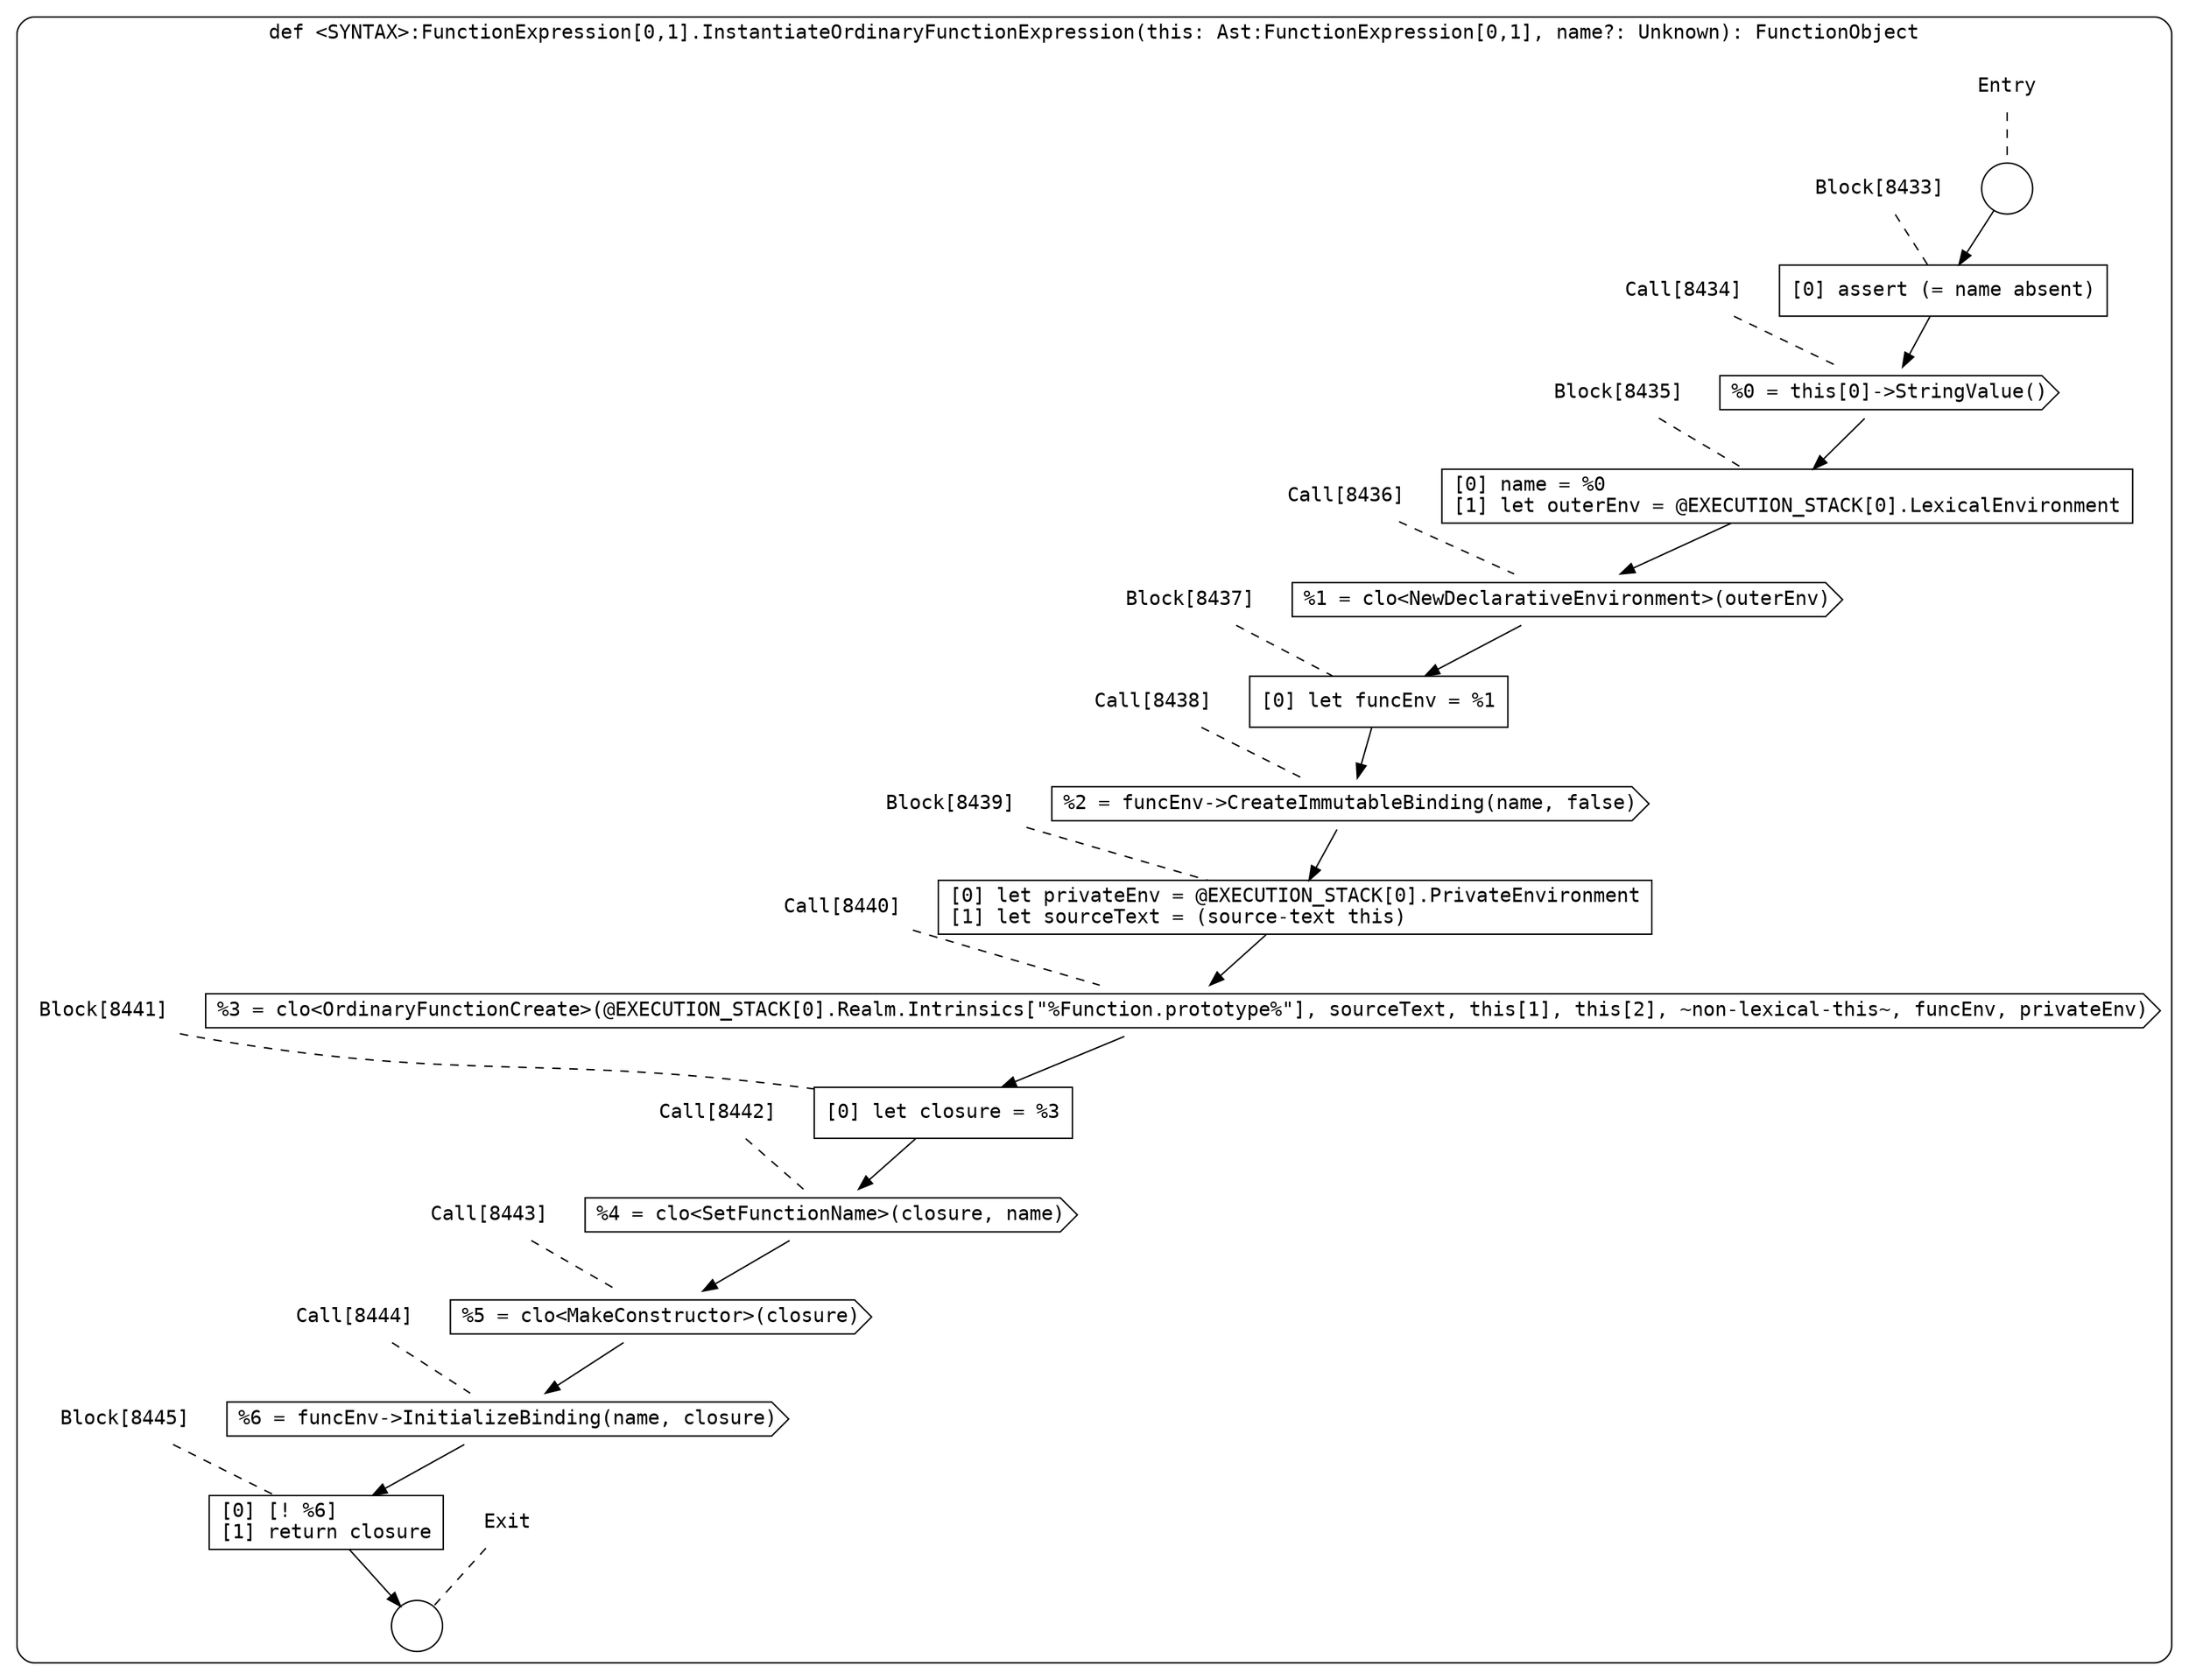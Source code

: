 digraph {
  graph [fontname = "Consolas"]
  node [fontname = "Consolas"]
  edge [fontname = "Consolas"]
  subgraph cluster1569 {
    label = "def <SYNTAX>:FunctionExpression[0,1].InstantiateOrdinaryFunctionExpression(this: Ast:FunctionExpression[0,1], name?: Unknown): FunctionObject"
    style = rounded
    cluster1569_entry_name [shape=none, label=<<font color="black">Entry</font>>]
    cluster1569_entry_name -> cluster1569_entry [arrowhead=none, color="black", style=dashed]
    cluster1569_entry [shape=circle label=" " color="black" fillcolor="white" style=filled]
    cluster1569_entry -> node8433 [color="black"]
    cluster1569_exit_name [shape=none, label=<<font color="black">Exit</font>>]
    cluster1569_exit_name -> cluster1569_exit [arrowhead=none, color="black", style=dashed]
    cluster1569_exit [shape=circle label=" " color="black" fillcolor="white" style=filled]
    node8433_name [shape=none, label=<<font color="black">Block[8433]</font>>]
    node8433_name -> node8433 [arrowhead=none, color="black", style=dashed]
    node8433 [shape=box, label=<<font color="black">[0] assert (= name absent)<BR ALIGN="LEFT"/></font>> color="black" fillcolor="white", style=filled]
    node8433 -> node8434 [color="black"]
    node8434_name [shape=none, label=<<font color="black">Call[8434]</font>>]
    node8434_name -> node8434 [arrowhead=none, color="black", style=dashed]
    node8434 [shape=cds, label=<<font color="black">%0 = this[0]-&gt;StringValue()</font>> color="black" fillcolor="white", style=filled]
    node8434 -> node8435 [color="black"]
    node8435_name [shape=none, label=<<font color="black">Block[8435]</font>>]
    node8435_name -> node8435 [arrowhead=none, color="black", style=dashed]
    node8435 [shape=box, label=<<font color="black">[0] name = %0<BR ALIGN="LEFT"/>[1] let outerEnv = @EXECUTION_STACK[0].LexicalEnvironment<BR ALIGN="LEFT"/></font>> color="black" fillcolor="white", style=filled]
    node8435 -> node8436 [color="black"]
    node8436_name [shape=none, label=<<font color="black">Call[8436]</font>>]
    node8436_name -> node8436 [arrowhead=none, color="black", style=dashed]
    node8436 [shape=cds, label=<<font color="black">%1 = clo&lt;NewDeclarativeEnvironment&gt;(outerEnv)</font>> color="black" fillcolor="white", style=filled]
    node8436 -> node8437 [color="black"]
    node8437_name [shape=none, label=<<font color="black">Block[8437]</font>>]
    node8437_name -> node8437 [arrowhead=none, color="black", style=dashed]
    node8437 [shape=box, label=<<font color="black">[0] let funcEnv = %1<BR ALIGN="LEFT"/></font>> color="black" fillcolor="white", style=filled]
    node8437 -> node8438 [color="black"]
    node8438_name [shape=none, label=<<font color="black">Call[8438]</font>>]
    node8438_name -> node8438 [arrowhead=none, color="black", style=dashed]
    node8438 [shape=cds, label=<<font color="black">%2 = funcEnv-&gt;CreateImmutableBinding(name, false)</font>> color="black" fillcolor="white", style=filled]
    node8438 -> node8439 [color="black"]
    node8439_name [shape=none, label=<<font color="black">Block[8439]</font>>]
    node8439_name -> node8439 [arrowhead=none, color="black", style=dashed]
    node8439 [shape=box, label=<<font color="black">[0] let privateEnv = @EXECUTION_STACK[0].PrivateEnvironment<BR ALIGN="LEFT"/>[1] let sourceText = (source-text this)<BR ALIGN="LEFT"/></font>> color="black" fillcolor="white", style=filled]
    node8439 -> node8440 [color="black"]
    node8440_name [shape=none, label=<<font color="black">Call[8440]</font>>]
    node8440_name -> node8440 [arrowhead=none, color="black", style=dashed]
    node8440 [shape=cds, label=<<font color="black">%3 = clo&lt;OrdinaryFunctionCreate&gt;(@EXECUTION_STACK[0].Realm.Intrinsics[&quot;%Function.prototype%&quot;], sourceText, this[1], this[2], ~non-lexical-this~, funcEnv, privateEnv)</font>> color="black" fillcolor="white", style=filled]
    node8440 -> node8441 [color="black"]
    node8441_name [shape=none, label=<<font color="black">Block[8441]</font>>]
    node8441_name -> node8441 [arrowhead=none, color="black", style=dashed]
    node8441 [shape=box, label=<<font color="black">[0] let closure = %3<BR ALIGN="LEFT"/></font>> color="black" fillcolor="white", style=filled]
    node8441 -> node8442 [color="black"]
    node8442_name [shape=none, label=<<font color="black">Call[8442]</font>>]
    node8442_name -> node8442 [arrowhead=none, color="black", style=dashed]
    node8442 [shape=cds, label=<<font color="black">%4 = clo&lt;SetFunctionName&gt;(closure, name)</font>> color="black" fillcolor="white", style=filled]
    node8442 -> node8443 [color="black"]
    node8443_name [shape=none, label=<<font color="black">Call[8443]</font>>]
    node8443_name -> node8443 [arrowhead=none, color="black", style=dashed]
    node8443 [shape=cds, label=<<font color="black">%5 = clo&lt;MakeConstructor&gt;(closure)</font>> color="black" fillcolor="white", style=filled]
    node8443 -> node8444 [color="black"]
    node8444_name [shape=none, label=<<font color="black">Call[8444]</font>>]
    node8444_name -> node8444 [arrowhead=none, color="black", style=dashed]
    node8444 [shape=cds, label=<<font color="black">%6 = funcEnv-&gt;InitializeBinding(name, closure)</font>> color="black" fillcolor="white", style=filled]
    node8444 -> node8445 [color="black"]
    node8445_name [shape=none, label=<<font color="black">Block[8445]</font>>]
    node8445_name -> node8445 [arrowhead=none, color="black", style=dashed]
    node8445 [shape=box, label=<<font color="black">[0] [! %6]<BR ALIGN="LEFT"/>[1] return closure<BR ALIGN="LEFT"/></font>> color="black" fillcolor="white", style=filled]
    node8445 -> cluster1569_exit [color="black"]
  }
}